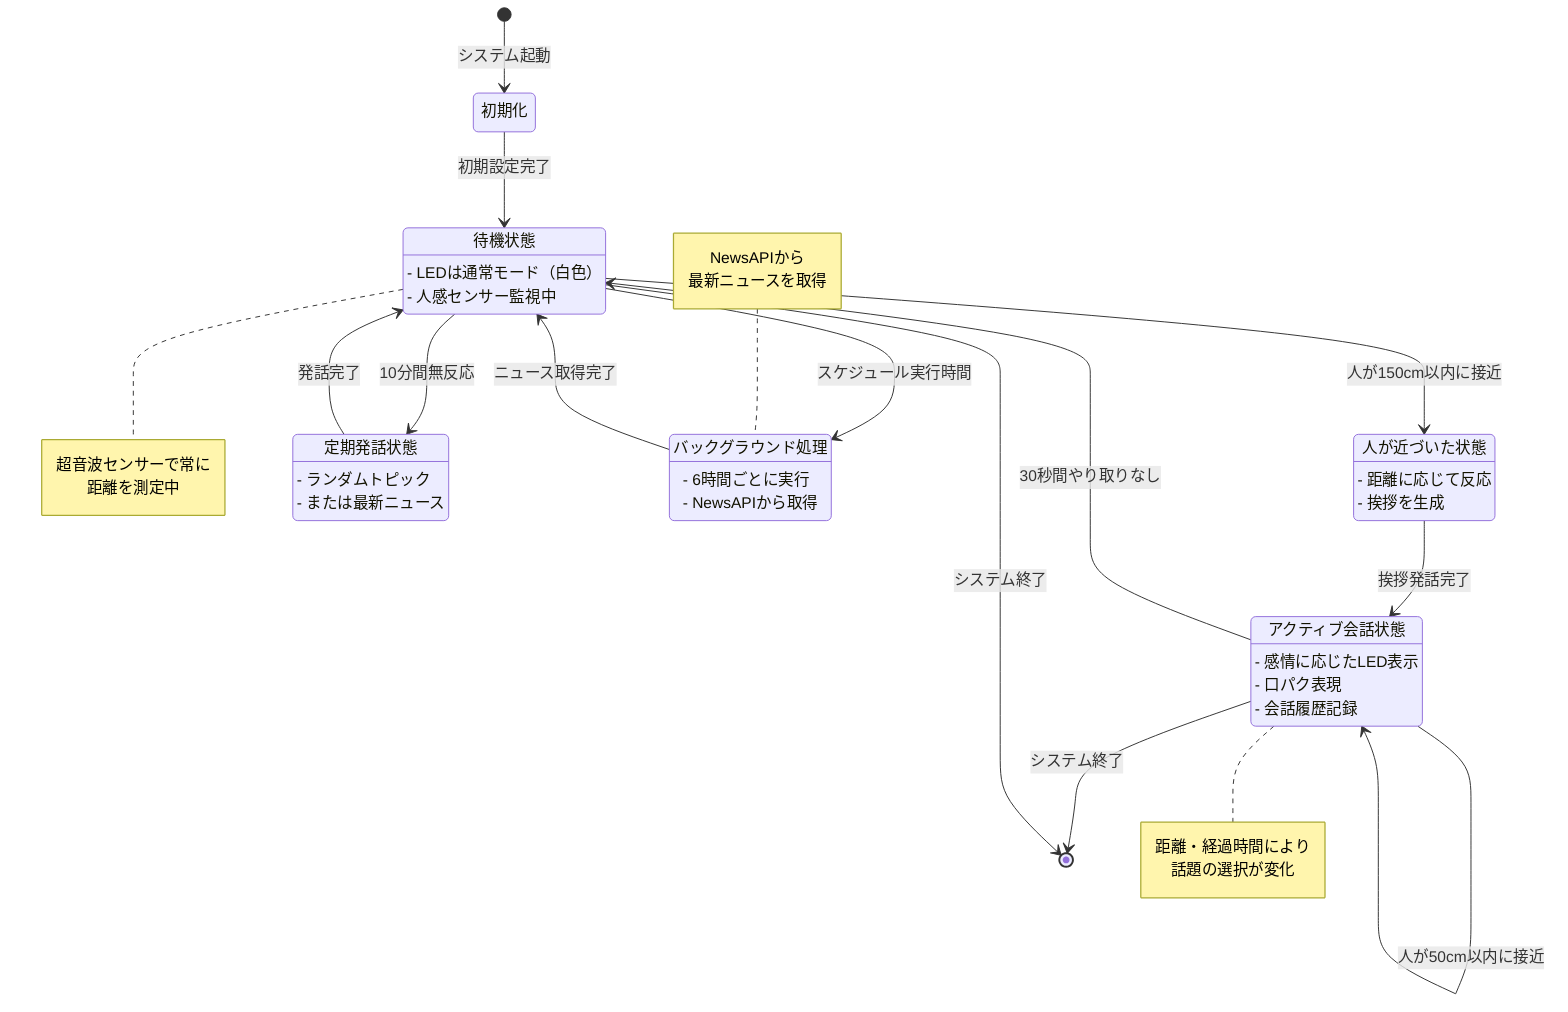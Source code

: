 stateDiagram-v2
    [*] --> 初期化: システム起動
    初期化 --> アイドル: 初期設定完了
    
    アイドル: 待機状態
    アイドル: - LEDは通常モード（白色）
    アイドル: - 人感センサー監視中
    
    接近検知: 人が近づいた状態
    接近検知: - 距離に応じて反応
    接近検知: - 挨拶を生成
    
    会話中: アクティブ会話状態
    会話中: - 感情に応じたLED表示
    会話中: - 口パク表現
    会話中: - 会話履歴記録
    
    独り言: 定期発話状態
    独り言: - ランダムトピック
    独り言: - または最新ニュース
    
    ニュース更新: バックグラウンド処理
    ニュース更新: - 6時間ごとに実行
    ニュース更新: - NewsAPIから取得

    アイドル --> 接近検知: 人が150cm以内に接近
    接近検知 --> 会話中: 挨拶発話完了
    会話中 --> 会話中: 人が50cm以内に接近
    会話中 --> アイドル: 30秒間やり取りなし
    アイドル --> 独り言: 10分間無反応
    独り言 --> アイドル: 発話完了
    
    アイドル --> ニュース更新: スケジュール実行時間
    ニュース更新 --> アイドル: ニュース取得完了
    
    会話中 --> [*]: システム終了
    アイドル --> [*]: システム終了
    
    note right of アイドル
        超音波センサーで常に
        距離を測定中
    end note
    
    note right of 会話中
        距離・経過時間により
        話題の選択が変化
    end note
    
    note left of ニュース更新
        NewsAPIから
        最新ニュースを取得
    end note